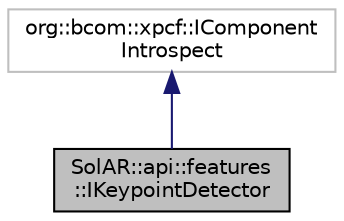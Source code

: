 digraph "SolAR::api::features::IKeypointDetector"
{
 // LATEX_PDF_SIZE
  edge [fontname="Helvetica",fontsize="10",labelfontname="Helvetica",labelfontsize="10"];
  node [fontname="Helvetica",fontsize="10",shape=record];
  Node1 [label="SolAR::api::features\l::IKeypointDetector",height=0.2,width=0.4,color="black", fillcolor="grey75", style="filled", fontcolor="black",tooltip="Detects the keypoints from an image. UUID: 0eadc8b7-1265-434c-a4c6-6da8a028e06e"];
  Node2 -> Node1 [dir="back",color="midnightblue",fontsize="10",style="solid",fontname="Helvetica"];
  Node2 [label="org::bcom::xpcf::IComponent\lIntrospect",height=0.2,width=0.4,color="grey75", fillcolor="white", style="filled",tooltip=" "];
}
